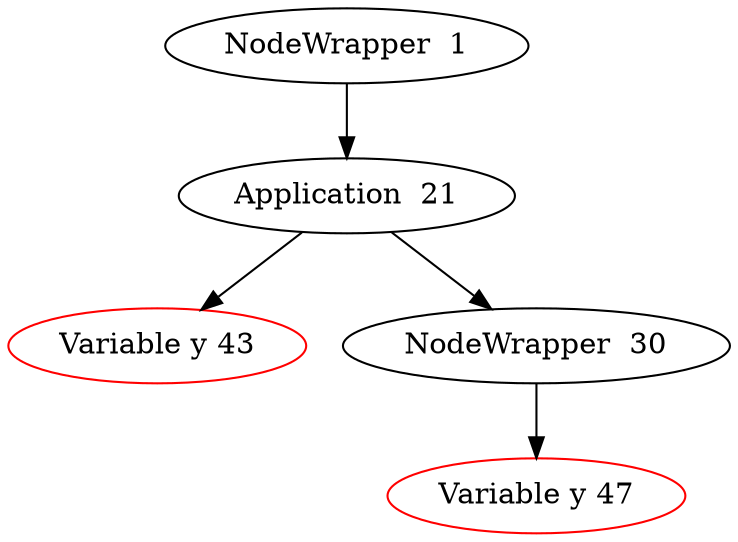 digraph Lambda {
443308702 [label="NodeWrapper  1"];
443308702 -> {693632176};
693632176 [label="Application  21"];
693632176 -> {721748895};
693632176 -> {1364335809};
721748895 [label="Variable y 43", color=red];
1364335809 [label="NodeWrapper  30"];
1364335809 -> {1313953385};
1313953385 [label="Variable y 47", color=red];

}